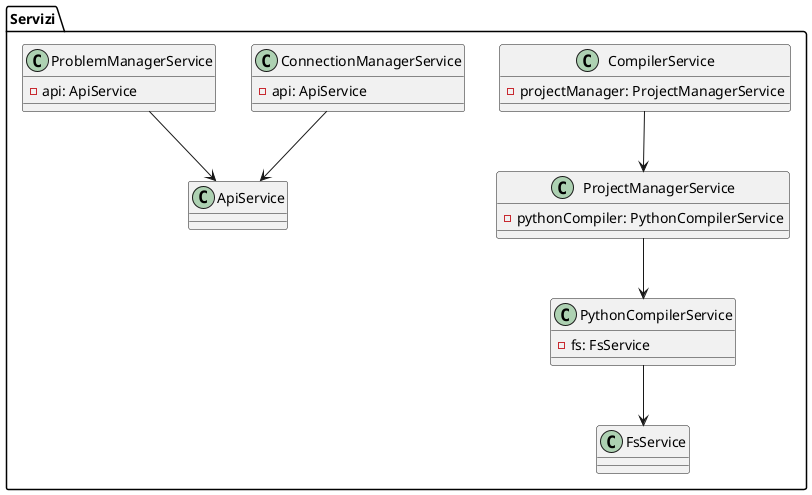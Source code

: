 @startuml

package "Servizi" {
    class CompilerService {
        - projectManager: ProjectManagerService
    }
    class ProjectManagerService {
        - pythonCompiler: PythonCompilerService
    }
    class ConnectionManagerService {
        - api: ApiService
    }
    class ApiService
    class ProblemManagerService {
        - api: ApiService
    }
    class PythonCompilerService {
        - fs: FsService
    }
    class FsService
}

CompilerService --> ProjectManagerService
ConnectionManagerService --> ApiService
ProblemManagerService --> ApiService
ProjectManagerService --> PythonCompilerService
PythonCompilerService --> FsService

@enduml

